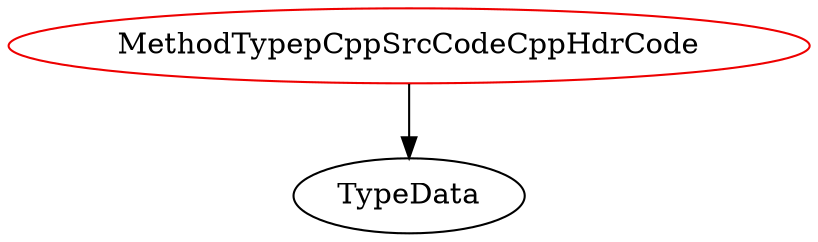 digraph methodtypepcppsrccodecpphdrcode{
MethodTypepCppSrcCodeCppHdrCode -> TypeData;
MethodTypepCppSrcCodeCppHdrCode	[shape=oval, color=red2, label="MethodTypepCppSrcCodeCppHdrCode"];
}
